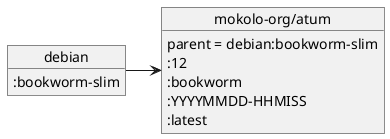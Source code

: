 @startuml
top to bottom direction

object debian
object "mokolo-org/atum" as atum

debian -> atum

debian : :bookworm-slim

atum : parent = debian:bookworm-slim
atum : :12
atum : :bookworm
atum : :YYYYMMDD-HHMISS
atum : :latest
@enduml


